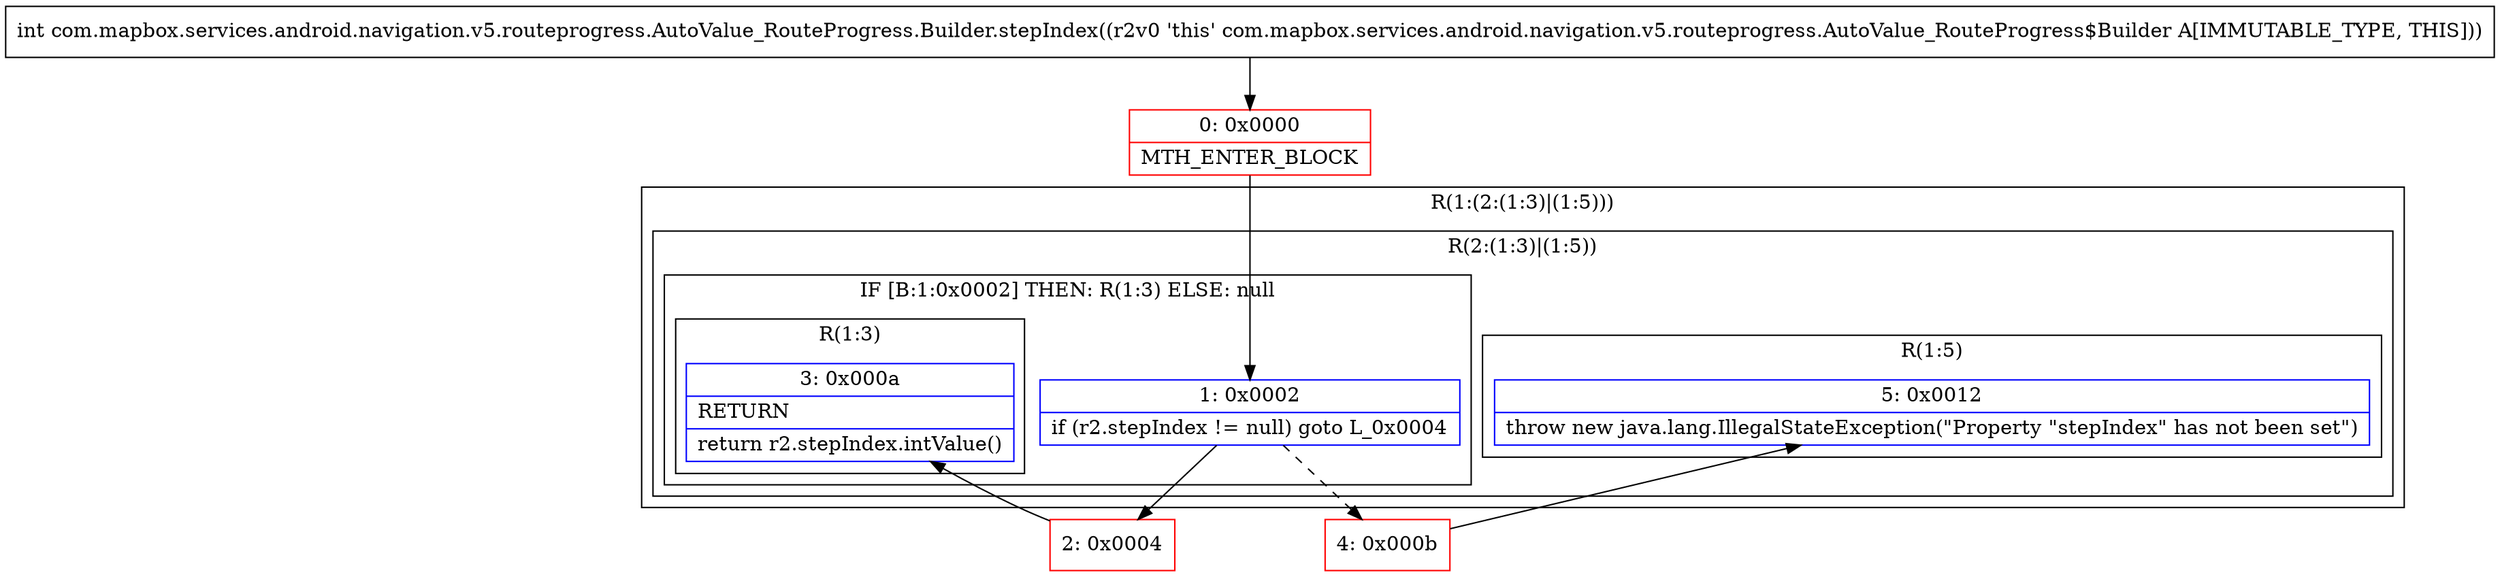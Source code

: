digraph "CFG forcom.mapbox.services.android.navigation.v5.routeprogress.AutoValue_RouteProgress.Builder.stepIndex()I" {
subgraph cluster_Region_130139460 {
label = "R(1:(2:(1:3)|(1:5)))";
node [shape=record,color=blue];
subgraph cluster_Region_479193267 {
label = "R(2:(1:3)|(1:5))";
node [shape=record,color=blue];
subgraph cluster_IfRegion_62004353 {
label = "IF [B:1:0x0002] THEN: R(1:3) ELSE: null";
node [shape=record,color=blue];
Node_1 [shape=record,label="{1\:\ 0x0002|if (r2.stepIndex != null) goto L_0x0004\l}"];
subgraph cluster_Region_1960181829 {
label = "R(1:3)";
node [shape=record,color=blue];
Node_3 [shape=record,label="{3\:\ 0x000a|RETURN\l|return r2.stepIndex.intValue()\l}"];
}
}
subgraph cluster_Region_2108948606 {
label = "R(1:5)";
node [shape=record,color=blue];
Node_5 [shape=record,label="{5\:\ 0x0012|throw new java.lang.IllegalStateException(\"Property \"stepIndex\" has not been set\")\l}"];
}
}
}
Node_0 [shape=record,color=red,label="{0\:\ 0x0000|MTH_ENTER_BLOCK\l}"];
Node_2 [shape=record,color=red,label="{2\:\ 0x0004}"];
Node_4 [shape=record,color=red,label="{4\:\ 0x000b}"];
MethodNode[shape=record,label="{int com.mapbox.services.android.navigation.v5.routeprogress.AutoValue_RouteProgress.Builder.stepIndex((r2v0 'this' com.mapbox.services.android.navigation.v5.routeprogress.AutoValue_RouteProgress$Builder A[IMMUTABLE_TYPE, THIS])) }"];
MethodNode -> Node_0;
Node_1 -> Node_2;
Node_1 -> Node_4[style=dashed];
Node_0 -> Node_1;
Node_2 -> Node_3;
Node_4 -> Node_5;
}

